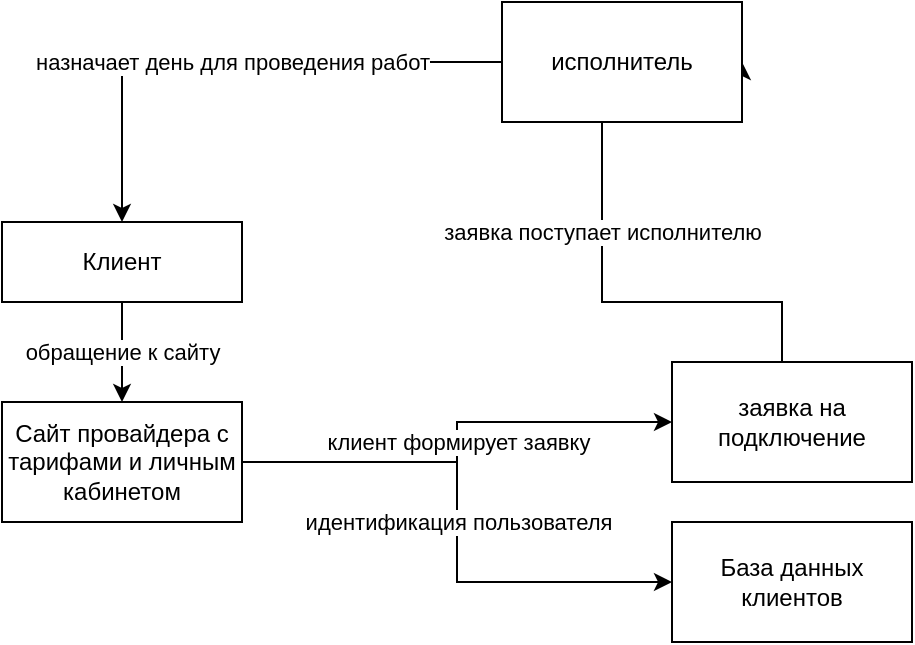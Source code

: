 <mxfile version="22.0.8" type="device" pages="2">
  <diagram name="Page-1" id="2YBvvXClWsGukQMizWep">
    <mxGraphModel dx="618" dy="1695" grid="1" gridSize="10" guides="1" tooltips="1" connect="1" arrows="1" fold="1" page="1" pageScale="1" pageWidth="850" pageHeight="1100" math="0" shadow="0">
      <root>
        <mxCell id="0" />
        <mxCell id="1" parent="0" />
        <mxCell id="PgSkcJJ-yq-t7G6vk1vk-3" value="обращение к сайту" style="edgeStyle=orthogonalEdgeStyle;rounded=0;orthogonalLoop=1;jettySize=auto;html=1;entryX=0.5;entryY=0;entryDx=0;entryDy=0;" edge="1" parent="1" source="PgSkcJJ-yq-t7G6vk1vk-1" target="PgSkcJJ-yq-t7G6vk1vk-2">
          <mxGeometry relative="1" as="geometry" />
        </mxCell>
        <mxCell id="PgSkcJJ-yq-t7G6vk1vk-1" value="Клиент" style="rounded=0;whiteSpace=wrap;html=1;" vertex="1" parent="1">
          <mxGeometry x="30" y="50" width="120" height="40" as="geometry" />
        </mxCell>
        <mxCell id="PgSkcJJ-yq-t7G6vk1vk-5" value="идентификация пользователя" style="edgeStyle=orthogonalEdgeStyle;rounded=0;orthogonalLoop=1;jettySize=auto;html=1;entryX=0;entryY=0.5;entryDx=0;entryDy=0;" edge="1" parent="1" source="PgSkcJJ-yq-t7G6vk1vk-2" target="PgSkcJJ-yq-t7G6vk1vk-4">
          <mxGeometry relative="1" as="geometry" />
        </mxCell>
        <mxCell id="PgSkcJJ-yq-t7G6vk1vk-7" value="клиент формирует заявку" style="edgeStyle=orthogonalEdgeStyle;rounded=0;orthogonalLoop=1;jettySize=auto;html=1;entryX=0;entryY=0.5;entryDx=0;entryDy=0;" edge="1" parent="1" source="PgSkcJJ-yq-t7G6vk1vk-2" target="PgSkcJJ-yq-t7G6vk1vk-6">
          <mxGeometry relative="1" as="geometry" />
        </mxCell>
        <mxCell id="PgSkcJJ-yq-t7G6vk1vk-2" value="Сайт провайдера с тарифами и личным кабинетом" style="rounded=0;whiteSpace=wrap;html=1;" vertex="1" parent="1">
          <mxGeometry x="30" y="140" width="120" height="60" as="geometry" />
        </mxCell>
        <mxCell id="PgSkcJJ-yq-t7G6vk1vk-4" value="База данных клиентов" style="rounded=0;whiteSpace=wrap;html=1;" vertex="1" parent="1">
          <mxGeometry x="365" y="200" width="120" height="60" as="geometry" />
        </mxCell>
        <mxCell id="PgSkcJJ-yq-t7G6vk1vk-9" value="заявка поступает исполнителю" style="edgeStyle=orthogonalEdgeStyle;rounded=0;orthogonalLoop=1;jettySize=auto;html=1;entryX=1;entryY=0.5;entryDx=0;entryDy=0;" edge="1" parent="1" source="PgSkcJJ-yq-t7G6vk1vk-6" target="PgSkcJJ-yq-t7G6vk1vk-8">
          <mxGeometry relative="1" as="geometry">
            <mxPoint x="480" y="60" as="targetPoint" />
            <Array as="points">
              <mxPoint x="420" y="90" />
              <mxPoint x="330" y="90" />
              <mxPoint x="330" y="-10" />
            </Array>
          </mxGeometry>
        </mxCell>
        <mxCell id="PgSkcJJ-yq-t7G6vk1vk-6" value="заявка на подключение" style="rounded=0;whiteSpace=wrap;html=1;" vertex="1" parent="1">
          <mxGeometry x="365" y="120" width="120" height="60" as="geometry" />
        </mxCell>
        <mxCell id="PgSkcJJ-yq-t7G6vk1vk-10" value="назначает день для проведения работ" style="edgeStyle=orthogonalEdgeStyle;rounded=0;orthogonalLoop=1;jettySize=auto;html=1;entryX=0.5;entryY=0;entryDx=0;entryDy=0;" edge="1" parent="1" source="PgSkcJJ-yq-t7G6vk1vk-8" target="PgSkcJJ-yq-t7G6vk1vk-1">
          <mxGeometry relative="1" as="geometry" />
        </mxCell>
        <mxCell id="PgSkcJJ-yq-t7G6vk1vk-8" value="исполнитель" style="rounded=0;whiteSpace=wrap;html=1;" vertex="1" parent="1">
          <mxGeometry x="280" y="-60" width="120" height="60" as="geometry" />
        </mxCell>
      </root>
    </mxGraphModel>
  </diagram>
  <diagram id="_P-_kS7ifZ-rV77bLaua" name="Страница — 2">
    <mxGraphModel dx="1006" dy="714" grid="1" gridSize="10" guides="1" tooltips="1" connect="1" arrows="1" fold="1" page="1" pageScale="1" pageWidth="827" pageHeight="1169" math="0" shadow="0">
      <root>
        <mxCell id="0" />
        <mxCell id="1" parent="0" />
        <mxCell id="YL3ub4jjKPsNlorI7tkt-7" style="edgeStyle=orthogonalEdgeStyle;rounded=0;orthogonalLoop=1;jettySize=auto;html=1;entryX=0;entryY=0.5;entryDx=0;entryDy=0;" edge="1" parent="1" source="YL3ub4jjKPsNlorI7tkt-1" target="YL3ub4jjKPsNlorI7tkt-6">
          <mxGeometry relative="1" as="geometry" />
        </mxCell>
        <mxCell id="YL3ub4jjKPsNlorI7tkt-1" value="вход на сайт" style="ellipse;whiteSpace=wrap;html=1;" vertex="1" parent="1">
          <mxGeometry x="60" y="180" width="80" height="80" as="geometry" />
        </mxCell>
        <mxCell id="YL3ub4jjKPsNlorI7tkt-5" style="edgeStyle=orthogonalEdgeStyle;rounded=0;orthogonalLoop=1;jettySize=auto;html=1;entryX=0;entryY=0.5;entryDx=0;entryDy=0;" edge="1" parent="1" source="YL3ub4jjKPsNlorI7tkt-2" target="YL3ub4jjKPsNlorI7tkt-4">
          <mxGeometry relative="1" as="geometry" />
        </mxCell>
        <mxCell id="YL3ub4jjKPsNlorI7tkt-2" value="заполнение формы на подключение&amp;nbsp;" style="rounded=1;whiteSpace=wrap;html=1;" vertex="1" parent="1">
          <mxGeometry x="354" y="320" width="120" height="60" as="geometry" />
        </mxCell>
        <mxCell id="YL3ub4jjKPsNlorI7tkt-4" value="Отправка заявки исполнителю" style="rounded=1;whiteSpace=wrap;html=1;" vertex="1" parent="1">
          <mxGeometry x="550" y="320" width="120" height="60" as="geometry" />
        </mxCell>
        <mxCell id="YL3ub4jjKPsNlorI7tkt-8" style="edgeStyle=orthogonalEdgeStyle;rounded=0;orthogonalLoop=1;jettySize=auto;html=1;entryX=0;entryY=0.5;entryDx=0;entryDy=0;" edge="1" parent="1" source="YL3ub4jjKPsNlorI7tkt-6" target="YL3ub4jjKPsNlorI7tkt-2">
          <mxGeometry relative="1" as="geometry" />
        </mxCell>
        <mxCell id="YL3ub4jjKPsNlorI7tkt-10" style="edgeStyle=orthogonalEdgeStyle;rounded=0;orthogonalLoop=1;jettySize=auto;html=1;entryX=0;entryY=0.5;entryDx=0;entryDy=0;" edge="1" parent="1" source="YL3ub4jjKPsNlorI7tkt-6" target="YL3ub4jjKPsNlorI7tkt-9">
          <mxGeometry relative="1" as="geometry" />
        </mxCell>
        <mxCell id="YL3ub4jjKPsNlorI7tkt-6" value="Вывод информации о тарифах, Личном кабинете" style="rounded=1;whiteSpace=wrap;html=1;" vertex="1" parent="1">
          <mxGeometry x="190" y="190" width="120" height="60" as="geometry" />
        </mxCell>
        <mxCell id="YL3ub4jjKPsNlorI7tkt-13" style="edgeStyle=orthogonalEdgeStyle;rounded=0;orthogonalLoop=1;jettySize=auto;html=1;entryX=0;entryY=0.5;entryDx=0;entryDy=0;" edge="1" parent="1" source="YL3ub4jjKPsNlorI7tkt-9" target="YL3ub4jjKPsNlorI7tkt-12">
          <mxGeometry relative="1" as="geometry" />
        </mxCell>
        <mxCell id="YL3ub4jjKPsNlorI7tkt-9" value="Вход в личный кабинет&amp;nbsp;" style="rounded=1;whiteSpace=wrap;html=1;" vertex="1" parent="1">
          <mxGeometry x="380" y="70" width="120" height="60" as="geometry" />
        </mxCell>
        <mxCell id="YL3ub4jjKPsNlorI7tkt-15" value="да" style="edgeStyle=orthogonalEdgeStyle;rounded=0;orthogonalLoop=1;jettySize=auto;html=1;entryX=0;entryY=0.5;entryDx=0;entryDy=0;" edge="1" parent="1" source="YL3ub4jjKPsNlorI7tkt-12" target="YL3ub4jjKPsNlorI7tkt-14">
          <mxGeometry relative="1" as="geometry" />
        </mxCell>
        <mxCell id="YL3ub4jjKPsNlorI7tkt-17" value="нет" style="edgeStyle=orthogonalEdgeStyle;rounded=0;orthogonalLoop=1;jettySize=auto;html=1;entryX=0.5;entryY=0;entryDx=0;entryDy=0;" edge="1" parent="1" source="YL3ub4jjKPsNlorI7tkt-12" target="YL3ub4jjKPsNlorI7tkt-2">
          <mxGeometry x="-0.775" relative="1" as="geometry">
            <mxPoint x="590" y="200" as="targetPoint" />
            <Array as="points">
              <mxPoint x="590" y="210" />
              <mxPoint x="414" y="210" />
            </Array>
            <mxPoint as="offset" />
          </mxGeometry>
        </mxCell>
        <mxCell id="YL3ub4jjKPsNlorI7tkt-12" value="есть договор?" style="rhombus;whiteSpace=wrap;html=1;" vertex="1" parent="1">
          <mxGeometry x="550" y="60" width="80" height="80" as="geometry" />
        </mxCell>
        <mxCell id="YL3ub4jjKPsNlorI7tkt-14" value="показать информацию личного кабинета" style="rounded=1;whiteSpace=wrap;html=1;" vertex="1" parent="1">
          <mxGeometry x="680" y="70" width="120" height="60" as="geometry" />
        </mxCell>
      </root>
    </mxGraphModel>
  </diagram>
</mxfile>

